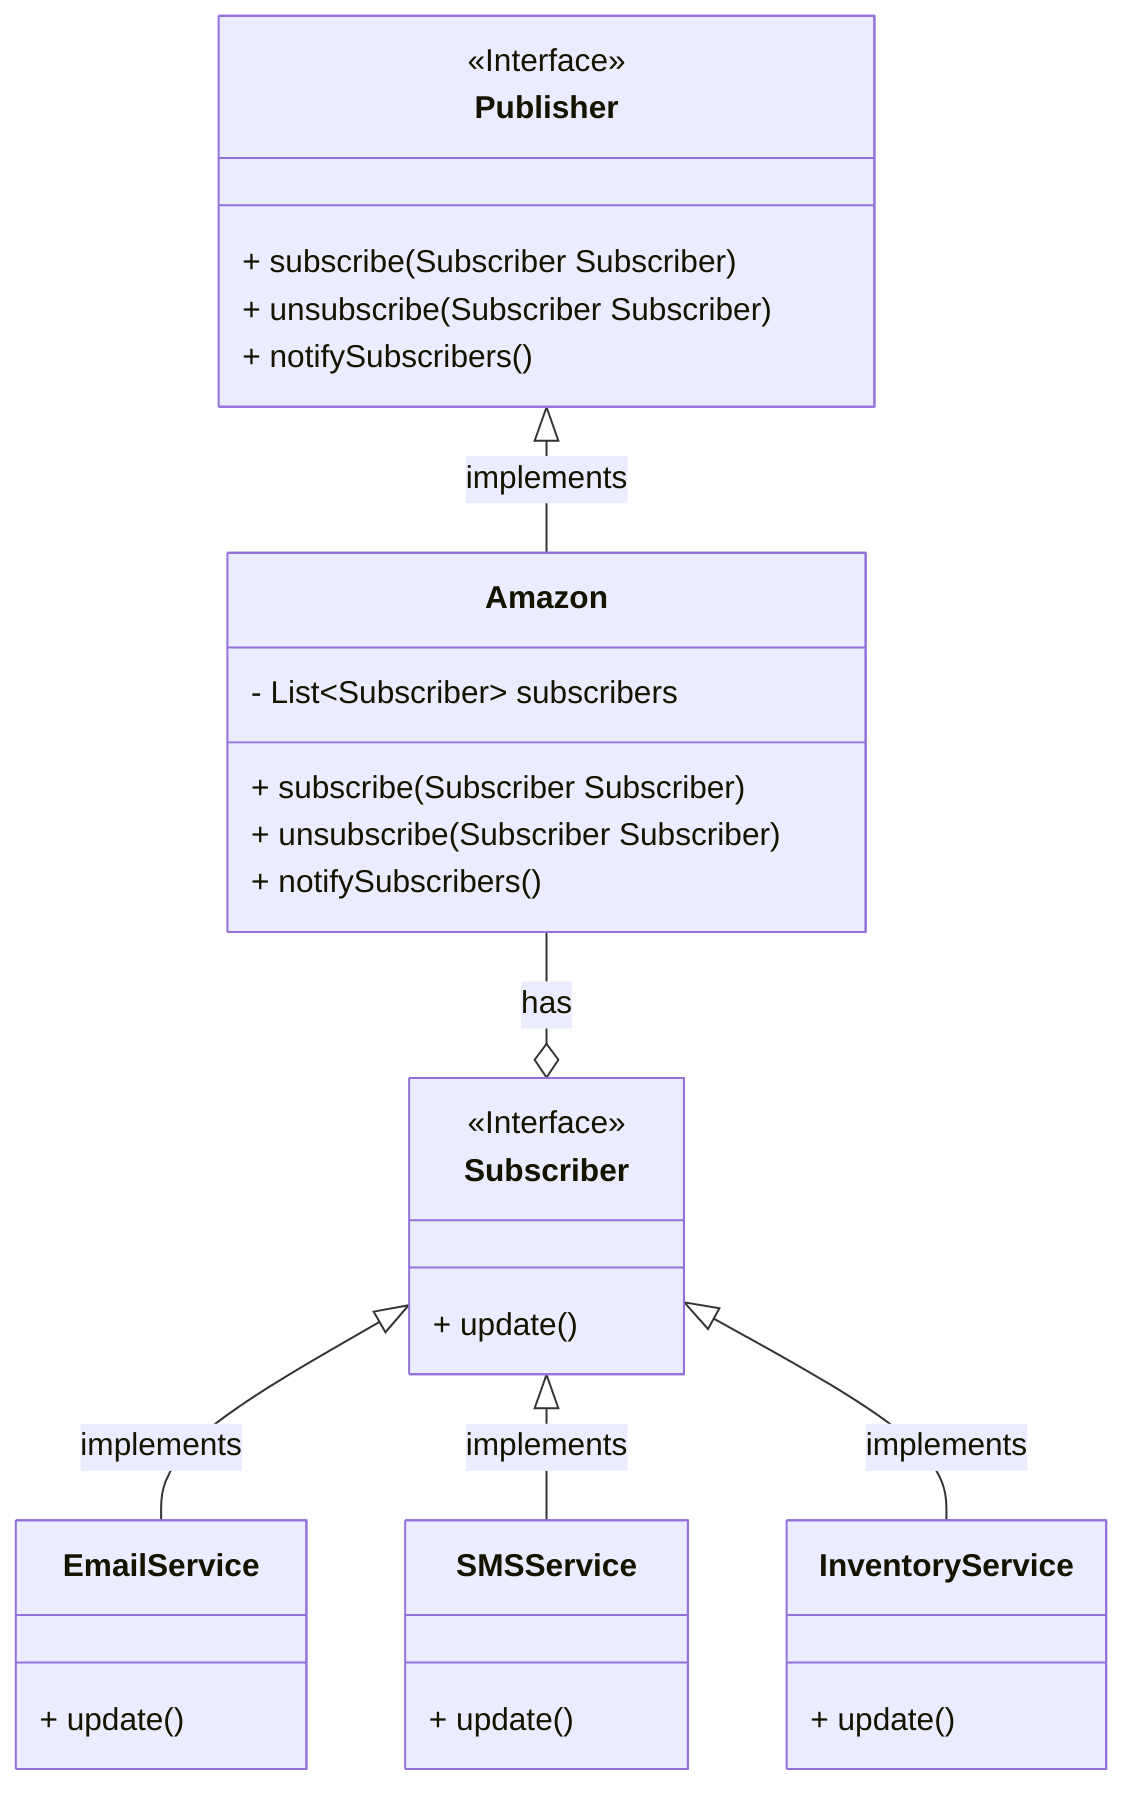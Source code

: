 classDiagram
    class Publisher {
        <<Interface>>
        + subscribe(Subscriber Subscriber)
        + unsubscribe(Subscriber Subscriber)
        + notifySubscribers()
    }

    class Subscriber {
        <<Interface>>
        + update()
    }

    class Amazon {
        - List~Subscriber~ subscribers
        + subscribe(Subscriber Subscriber)
        + unsubscribe(Subscriber Subscriber)
        + notifySubscribers()
    }

    Publisher <|-- Amazon : implements
    Amazon --o Subscriber : has


    class EmailService {
        + update()
    }

    class SMSService {
        + update()
    }

    class InventoryService {
        + update()
    }

    Subscriber <|-- EmailService : implements
    Subscriber <|-- SMSService : implements
    Subscriber <|-- InventoryService : implements